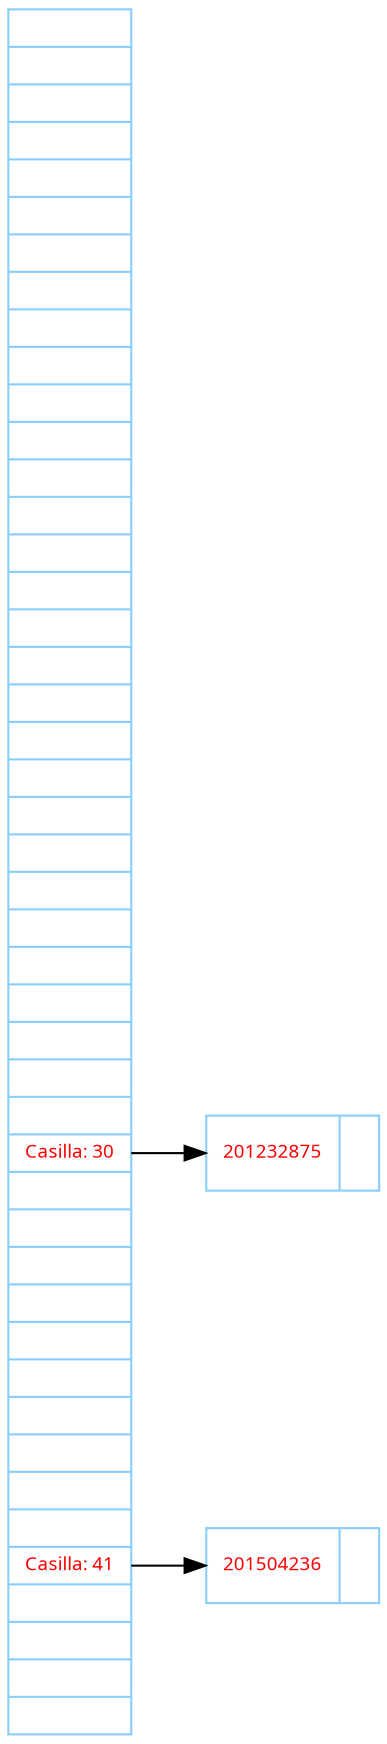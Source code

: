 digraph G{
 node[shape=record fontsize=9 fontcolor=red color= lightskyblue fontname = Verdana];
 rankdir=LR;
nodeR[label="<p0>|<p1>|<p2>|<p3>|<p4>|<p5>|<p6>|<p7>|<p8>|<p9>|<p10>|<p11>|<p12>|<p13>|<p14>|<p15>|<p16>|<p17>|<p18>|<p19>|<p20>|<p21>|<p22>|<p23>|<p24>|<p25>|<p26>|<p27>|<p28>|<p29>|<p30>Casilla: 30|<p31>|<p32>|<p33>|<p34>|<p35>|<p36>|<p37>|<p38>|<p39>|<p40>|<p41>Casilla: 41|<p42>|<p43>|<p44>|"];
node30[label="{<p0>201232875|}"];
nodeR:p30->node30;
node41[label="{<p0>201504236|}"];
nodeR:p41->node41;

}